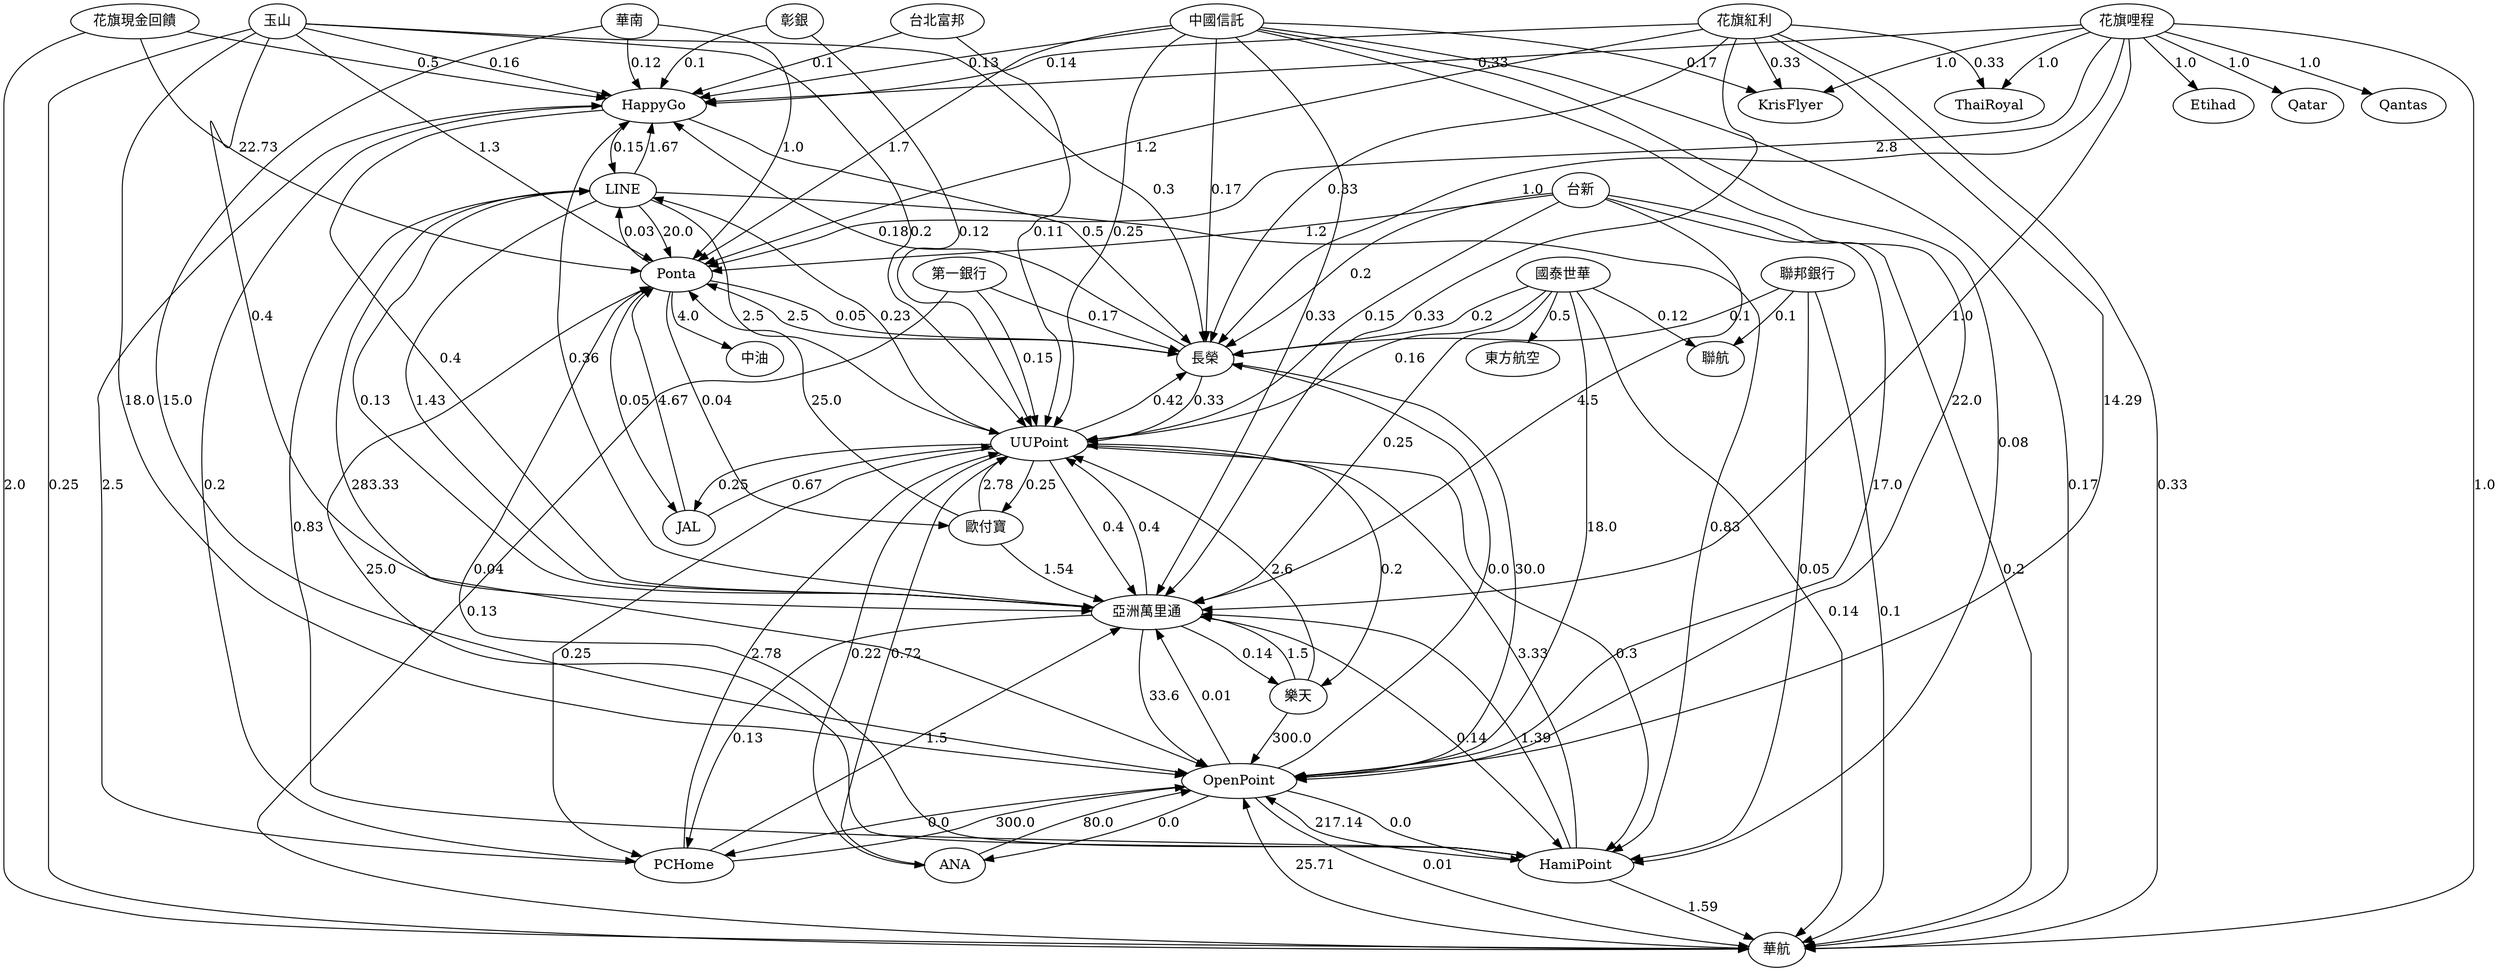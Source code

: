 digraph G {HappyGo->LINE [label="0.15"]
HappyGo->亞洲萬里通 [label="0.4"]
HappyGo->長榮 [label="0.5"]
HappyGo->PCHome [label="0.2"]
OpenPoint->HamiPoint [label="0.0"]
OpenPoint->PCHome [label="0.0"]
OpenPoint->亞洲萬里通 [label="0.01"]
OpenPoint->華航 [label="0.01"]
OpenPoint->ANA [label="0.0"]
OpenPoint->長榮 [label="0.0"]
華航->OpenPoint [label="25.71"]
ANA->OpenPoint [label="80.0"]
ANA->UUPoint [label="0.72"]
JAL->UUPoint [label="0.67"]
JAL->Ponta [label="4.67"]
長榮->OpenPoint [label="30.0"]
UUPoint->亞洲萬里通 [label="0.4"]
UUPoint->JAL [label="0.25"]
UUPoint->ANA [label="0.22"]
UUPoint->長榮 [label="0.42"]
UUPoint->樂天 [label="0.2"]
UUPoint->歐付寶 [label="0.25"]
UUPoint->PCHome [label="0.25"]
UUPoint->HamiPoint [label="0.3"]
UUPoint->LINE [label="0.23"]
Ponta->LINE [label="0.03"]
Ponta->JAL [label="0.05"]
Ponta->長榮 [label="0.05"]
Ponta->歐付寶 [label="0.04"]
Ponta->HamiPoint [label="0.04"]
Ponta->中油 [label="4.0"]
台新->Ponta [label="1.2"]
台新->華航 [label="0.2"]
台新->長榮 [label="0.2"]
台新->亞洲萬里通 [label="4.5"]
台新->UUPoint [label="0.15"]
台新->OpenPoint [label="17.0"]
玉山->Ponta [label="1.3"]
玉山->UUPoint [label="0.2"]
玉山->OpenPoint [label="18.0"]
玉山->HappyGo [label="0.16"]
玉山->華航 [label="0.25"]
玉山->長榮 [label="0.3"]
玉山->亞洲萬里通 [label="0.4"]
花旗紅利->亞洲萬里通 [label="0.33"]
花旗紅利->華航 [label="0.33"]
花旗紅利->長榮 [label="0.33"]
花旗紅利->KrisFlyer [label="0.33"]
花旗紅利->ThaiRoyal [label="0.33"]
花旗紅利->HappyGo [label="0.14"]
花旗紅利->OpenPoint [label="14.29"]
花旗紅利->Ponta [label="1.2"]
花旗現金回饋->HappyGo [label="0.5"]
花旗現金回饋->Ponta [label="22.73"]
花旗現金回饋->華航 [label="2.0"]
花旗哩程->HappyGo [label="0.33"]
花旗哩程->Ponta [label="2.8"]
花旗哩程->亞洲萬里通 [label="1.0"]
花旗哩程->華航 [label="1.0"]
花旗哩程->長榮 [label="1.0"]
花旗哩程->KrisFlyer [label="1.0"]
花旗哩程->ThaiRoyal [label="1.0"]
花旗哩程->Etihad [label="1.0"]
花旗哩程->Qatar [label="1.0"]
花旗哩程->Qantas [label="1.0"]
華南->Ponta [label="1.0"]
華南->HappyGo [label="0.12"]
華南->OpenPoint [label="15.0"]
歐付寶->亞洲萬里通 [label="1.54"]
歐付寶->UUPoint [label="2.78"]
歐付寶->Ponta [label="25.0"]
HamiPoint->UUPoint [label="3.33"]
HamiPoint->Ponta [label="25.0"]
HamiPoint->LINE [label="0.83"]
HamiPoint->華航 [label="1.59"]
HamiPoint->亞洲萬里通 [label="1.39"]
HamiPoint->OpenPoint [label="217.14"]
樂天->OpenPoint [label="300.0"]
樂天->UUPoint [label="2.6"]
樂天->亞洲萬里通 [label="1.5"]
亞洲萬里通->HamiPoint [label="0.14"]
亞洲萬里通->LINE [label="0.13"]
亞洲萬里通->PCHome [label="0.13"]
亞洲萬里通->樂天 [label="0.14"]
亞洲萬里通->OpenPoint [label="33.6"]
亞洲萬里通->UUPoint [label="0.4"]
亞洲萬里通->HappyGo [label="0.36"]
聯邦銀行->HamiPoint [label="0.05"]
聯邦銀行->長榮 [label="0.1"]
聯邦銀行->華航 [label="0.1"]
聯邦銀行->聯航 [label="0.1"]
中國信託->HamiPoint [label="0.08"]
中國信託->長榮 [label="0.17"]
中國信託->華航 [label="0.17"]
中國信託->亞洲萬里通 [label="0.33"]
中國信託->KrisFlyer [label="0.17"]
中國信託->Ponta [label="1.7"]
中國信託->UUPoint [label="0.25"]
中國信託->OpenPoint [label="22.0"]
中國信託->HappyGo [label="0.13"]
LINE->HamiPoint [label="0.83"]
LINE->HappyGo [label="1.67"]
LINE->OpenPoint [label="283.33"]
LINE->Ponta [label="20.0"]
LINE->UUPoint [label="2.5"]
LINE->亞洲萬里通 [label="1.43"]
PCHome->HappyGo [label="2.5"]
PCHome->亞洲萬里通 [label="1.5"]
PCHome->OpenPoint [label="300.0"]
PCHome->UUPoint [label="2.78"]
長榮->HappyGo [label="0.18"]
長榮->UUPoint [label="0.33"]
長榮->Ponta [label="2.5"]
彰銀->HappyGo [label="0.1"]
彰銀->UUPoint [label="0.12"]
台北富邦->HappyGo [label="0.1"]
台北富邦->UUPoint [label="0.11"]
第一銀行->UUPoint [label="0.15"]
第一銀行->華航 [label="0.13"]
第一銀行->長榮 [label="0.17"]
國泰世華->OpenPoint [label="18.0"]
國泰世華->UUPoint [label="0.16"]
國泰世華->華航 [label="0.14"]
國泰世華->長榮 [label="0.2"]
國泰世華->亞洲萬里通 [label="0.25"]
國泰世華->東方航空 [label="0.5"]
國泰世華->聯航 [label="0.12"]
}